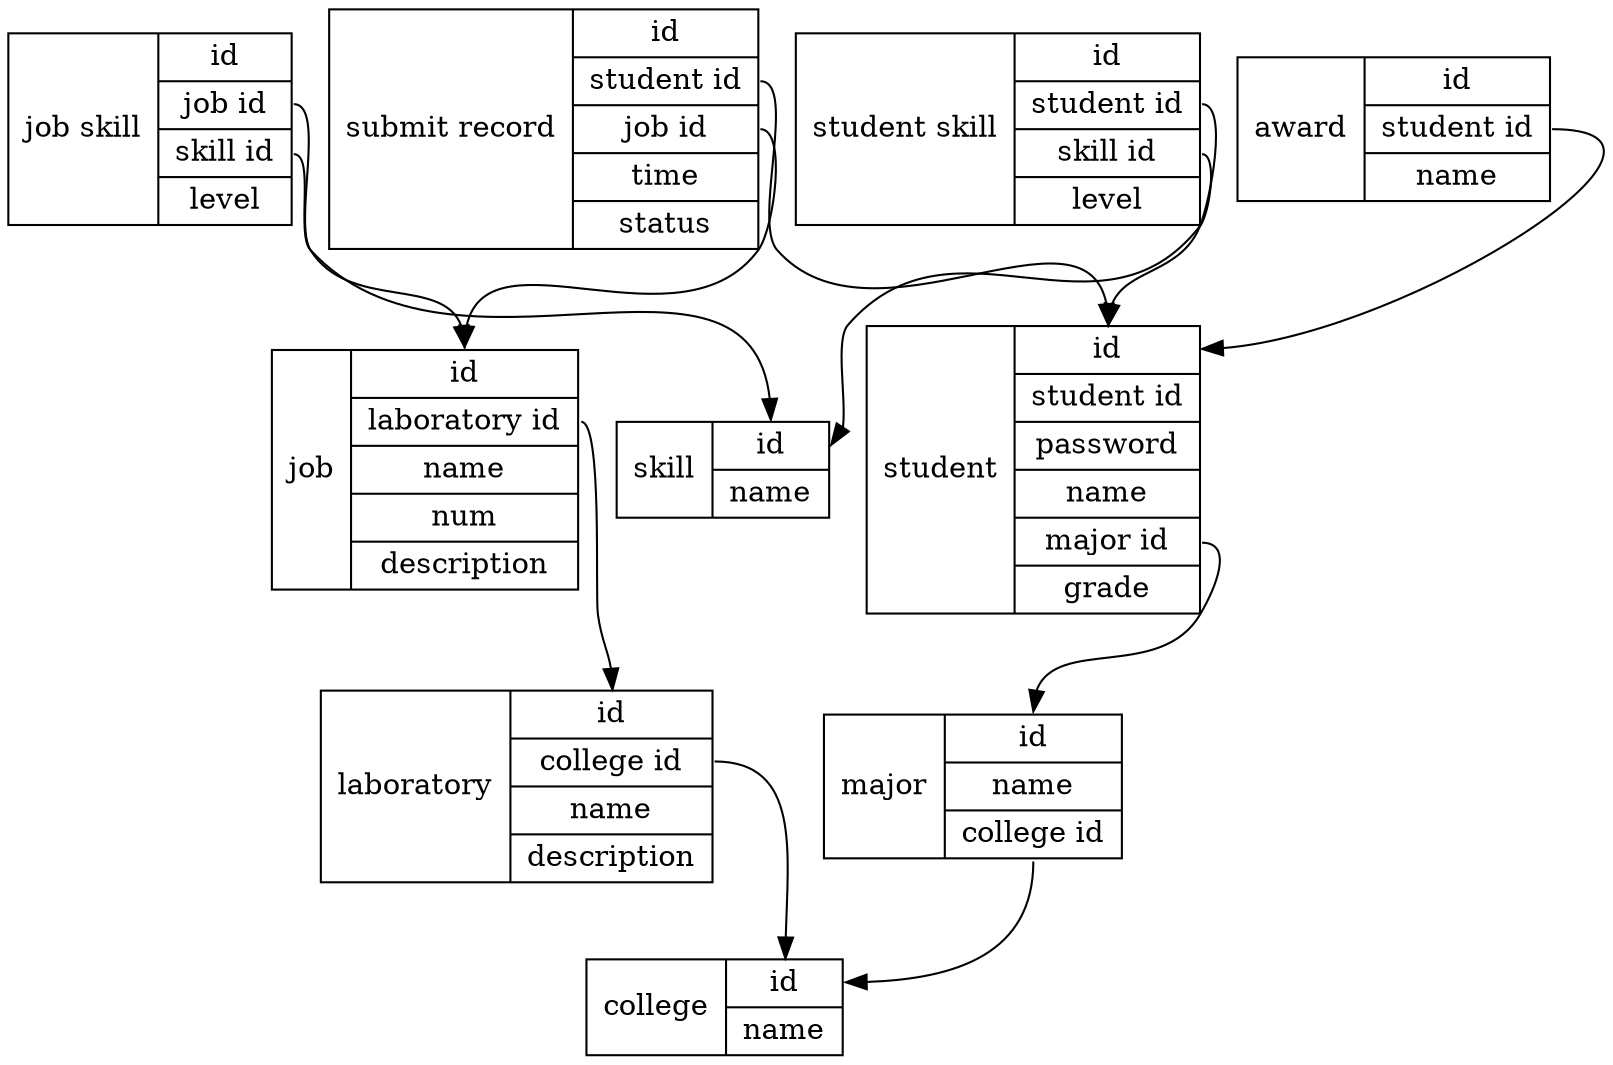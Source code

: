 digraph
{
    node [shape=record];

    student [label="student | {<id> id | student id | password | name |<major_id> major id | grade}"];
    laboratory [label="laboratory | {<id> id |<college_id> college id | name | description}"];
    job [label="job | {<id> id |<laboratory_id> laboratory id | name | num | description}"];
    skill [label="skill | {<id> id | name}"]
    award [label="award | {id |<student_id> student id | name}"]
    college [label="college | {<id> id | name}"]
    major [label="major | {<id>id | name |<college_id> college id}"]
    student_skill [label="student skill | {id |<student_id> student id |<skill_id> skill id | level}"]
    submit_record [label="submit record | {id |<student_id> student id |<job_id> job id | time | status}"]
    job_skill [label="job skill | {id |<job_id> job id |<skill_id> skill id | level}"]

    student:major_id -> major:id;
    laboratory:college_id -> college:id;
    job:laboratory_id -> laboratory:id;
    award:student_id -> student:id;
    major:college_id -> college:id;
    student_skill:student_id -> student:id;
    student_skill:skill_id -> skill:id;
    submit_record:student_id -> student:id;
    submit_record:job_id -> job:id;
    job_skill:job_id -> job:id;
    job_skill:skill_id -> skill:id;
}